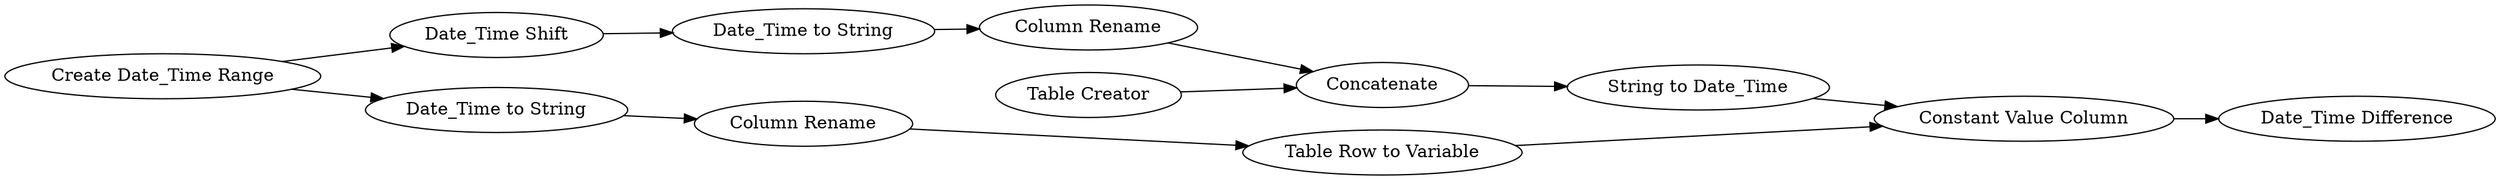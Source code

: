 digraph {
	"4798519606477804971_1" [label="Table Creator"]
	"4798519606477804971_14" [label="Constant Value Column"]
	"4798519606477804971_16" [label="Date_Time to String"]
	"4798519606477804971_12" [label="String to Date_Time"]
	"4798519606477804971_11" [label=Concatenate]
	"4798519606477804971_6" [label="Create Date_Time Range"]
	"4798519606477804971_10" [label="Date_Time Shift"]
	"4798519606477804971_18" [label="Table Row to Variable"]
	"4798519606477804971_13" [label="Date_Time Difference"]
	"4798519606477804971_9" [label="Column Rename"]
	"4798519606477804971_8" [label="Date_Time to String"]
	"4798519606477804971_17" [label="Column Rename"]
	"4798519606477804971_6" -> "4798519606477804971_16"
	"4798519606477804971_11" -> "4798519606477804971_12"
	"4798519606477804971_8" -> "4798519606477804971_9"
	"4798519606477804971_12" -> "4798519606477804971_14"
	"4798519606477804971_14" -> "4798519606477804971_13"
	"4798519606477804971_18" -> "4798519606477804971_14"
	"4798519606477804971_9" -> "4798519606477804971_11"
	"4798519606477804971_16" -> "4798519606477804971_17"
	"4798519606477804971_17" -> "4798519606477804971_18"
	"4798519606477804971_1" -> "4798519606477804971_11"
	"4798519606477804971_6" -> "4798519606477804971_10"
	"4798519606477804971_10" -> "4798519606477804971_8"
	rankdir=LR
}
